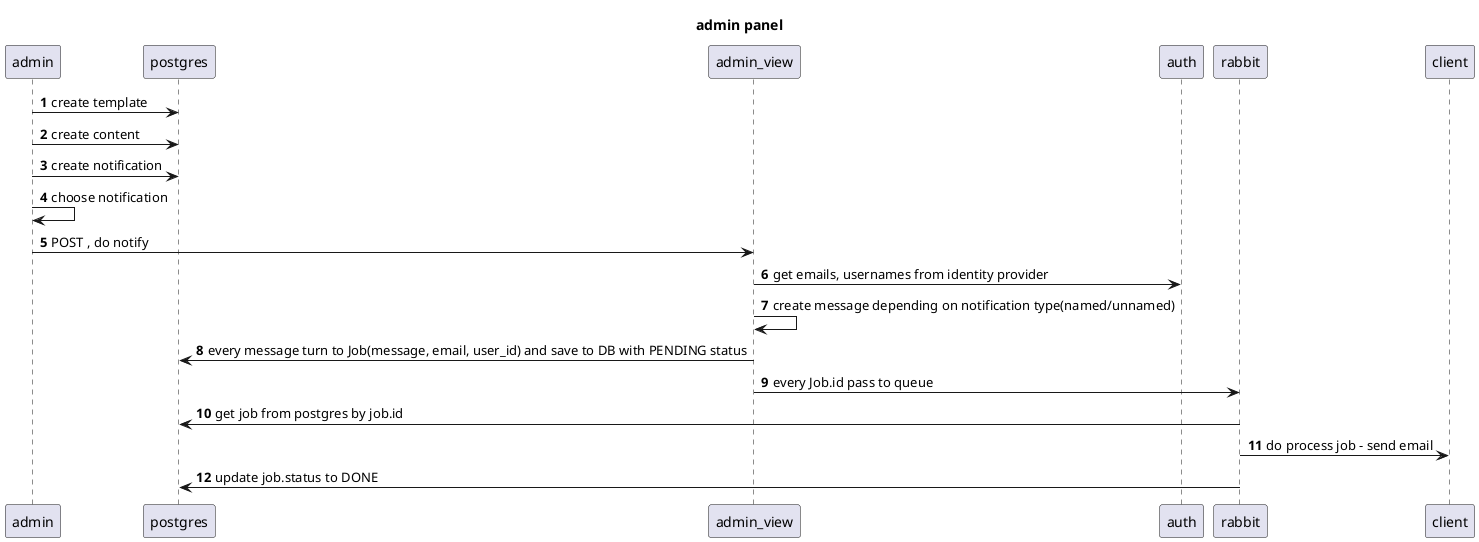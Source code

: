 @startuml
'https://plantuml.com/sequence-diagram

autonumber
title admin panel
admin -> postgres: create template
admin -> postgres: create content
admin -> postgres: create notification

admin -> admin: choose notification
admin -> admin_view: POST , do notify
admin_view -> auth: get emails, usernames from identity provider
admin_view -> admin_view: create message depending on notification type(named/unnamed)
admin_view -> postgres: every message turn to Job(message, email, user_id) and save to DB with PENDING status
admin_view -> rabbit: every Job.id pass to queue
rabbit -> postgres: get job from postgres by job.id
rabbit -> client: do process job - send email
rabbit -> postgres: update job.status to DONE
@enduml